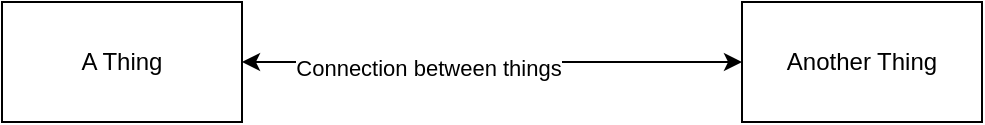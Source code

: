 <mxfile version="13.2.4" type="github">
  <diagram id="tP_9YBKz7C4iITU-Q8Rr" name="Page-1">
    <mxGraphModel dx="1422" dy="762" grid="1" gridSize="10" guides="1" tooltips="1" connect="1" arrows="1" fold="1" page="1" pageScale="1" pageWidth="827" pageHeight="1169" math="0" shadow="0">
      <root>
        <mxCell id="0" />
        <mxCell id="1" parent="0" />
        <mxCell id="Ko29SWwF32fsja3IIPag-1" value="A Thing" style="rounded=0;whiteSpace=wrap;html=1;" vertex="1" parent="1">
          <mxGeometry x="220" y="170" width="120" height="60" as="geometry" />
        </mxCell>
        <mxCell id="Ko29SWwF32fsja3IIPag-2" value="Another Thing" style="rounded=0;whiteSpace=wrap;html=1;" vertex="1" parent="1">
          <mxGeometry x="590" y="170" width="120" height="60" as="geometry" />
        </mxCell>
        <mxCell id="Ko29SWwF32fsja3IIPag-3" value="" style="endArrow=classic;startArrow=classic;html=1;exitX=1;exitY=0.5;exitDx=0;exitDy=0;" edge="1" parent="1" source="Ko29SWwF32fsja3IIPag-1" target="Ko29SWwF32fsja3IIPag-2">
          <mxGeometry width="50" height="50" relative="1" as="geometry">
            <mxPoint x="390" y="420" as="sourcePoint" />
            <mxPoint x="440" y="370" as="targetPoint" />
          </mxGeometry>
        </mxCell>
        <mxCell id="Ko29SWwF32fsja3IIPag-4" value="Connection between things" style="edgeLabel;html=1;align=center;verticalAlign=middle;resizable=0;points=[];" vertex="1" connectable="0" parent="Ko29SWwF32fsja3IIPag-3">
          <mxGeometry x="-0.256" y="-3" relative="1" as="geometry">
            <mxPoint as="offset" />
          </mxGeometry>
        </mxCell>
      </root>
    </mxGraphModel>
  </diagram>
</mxfile>
